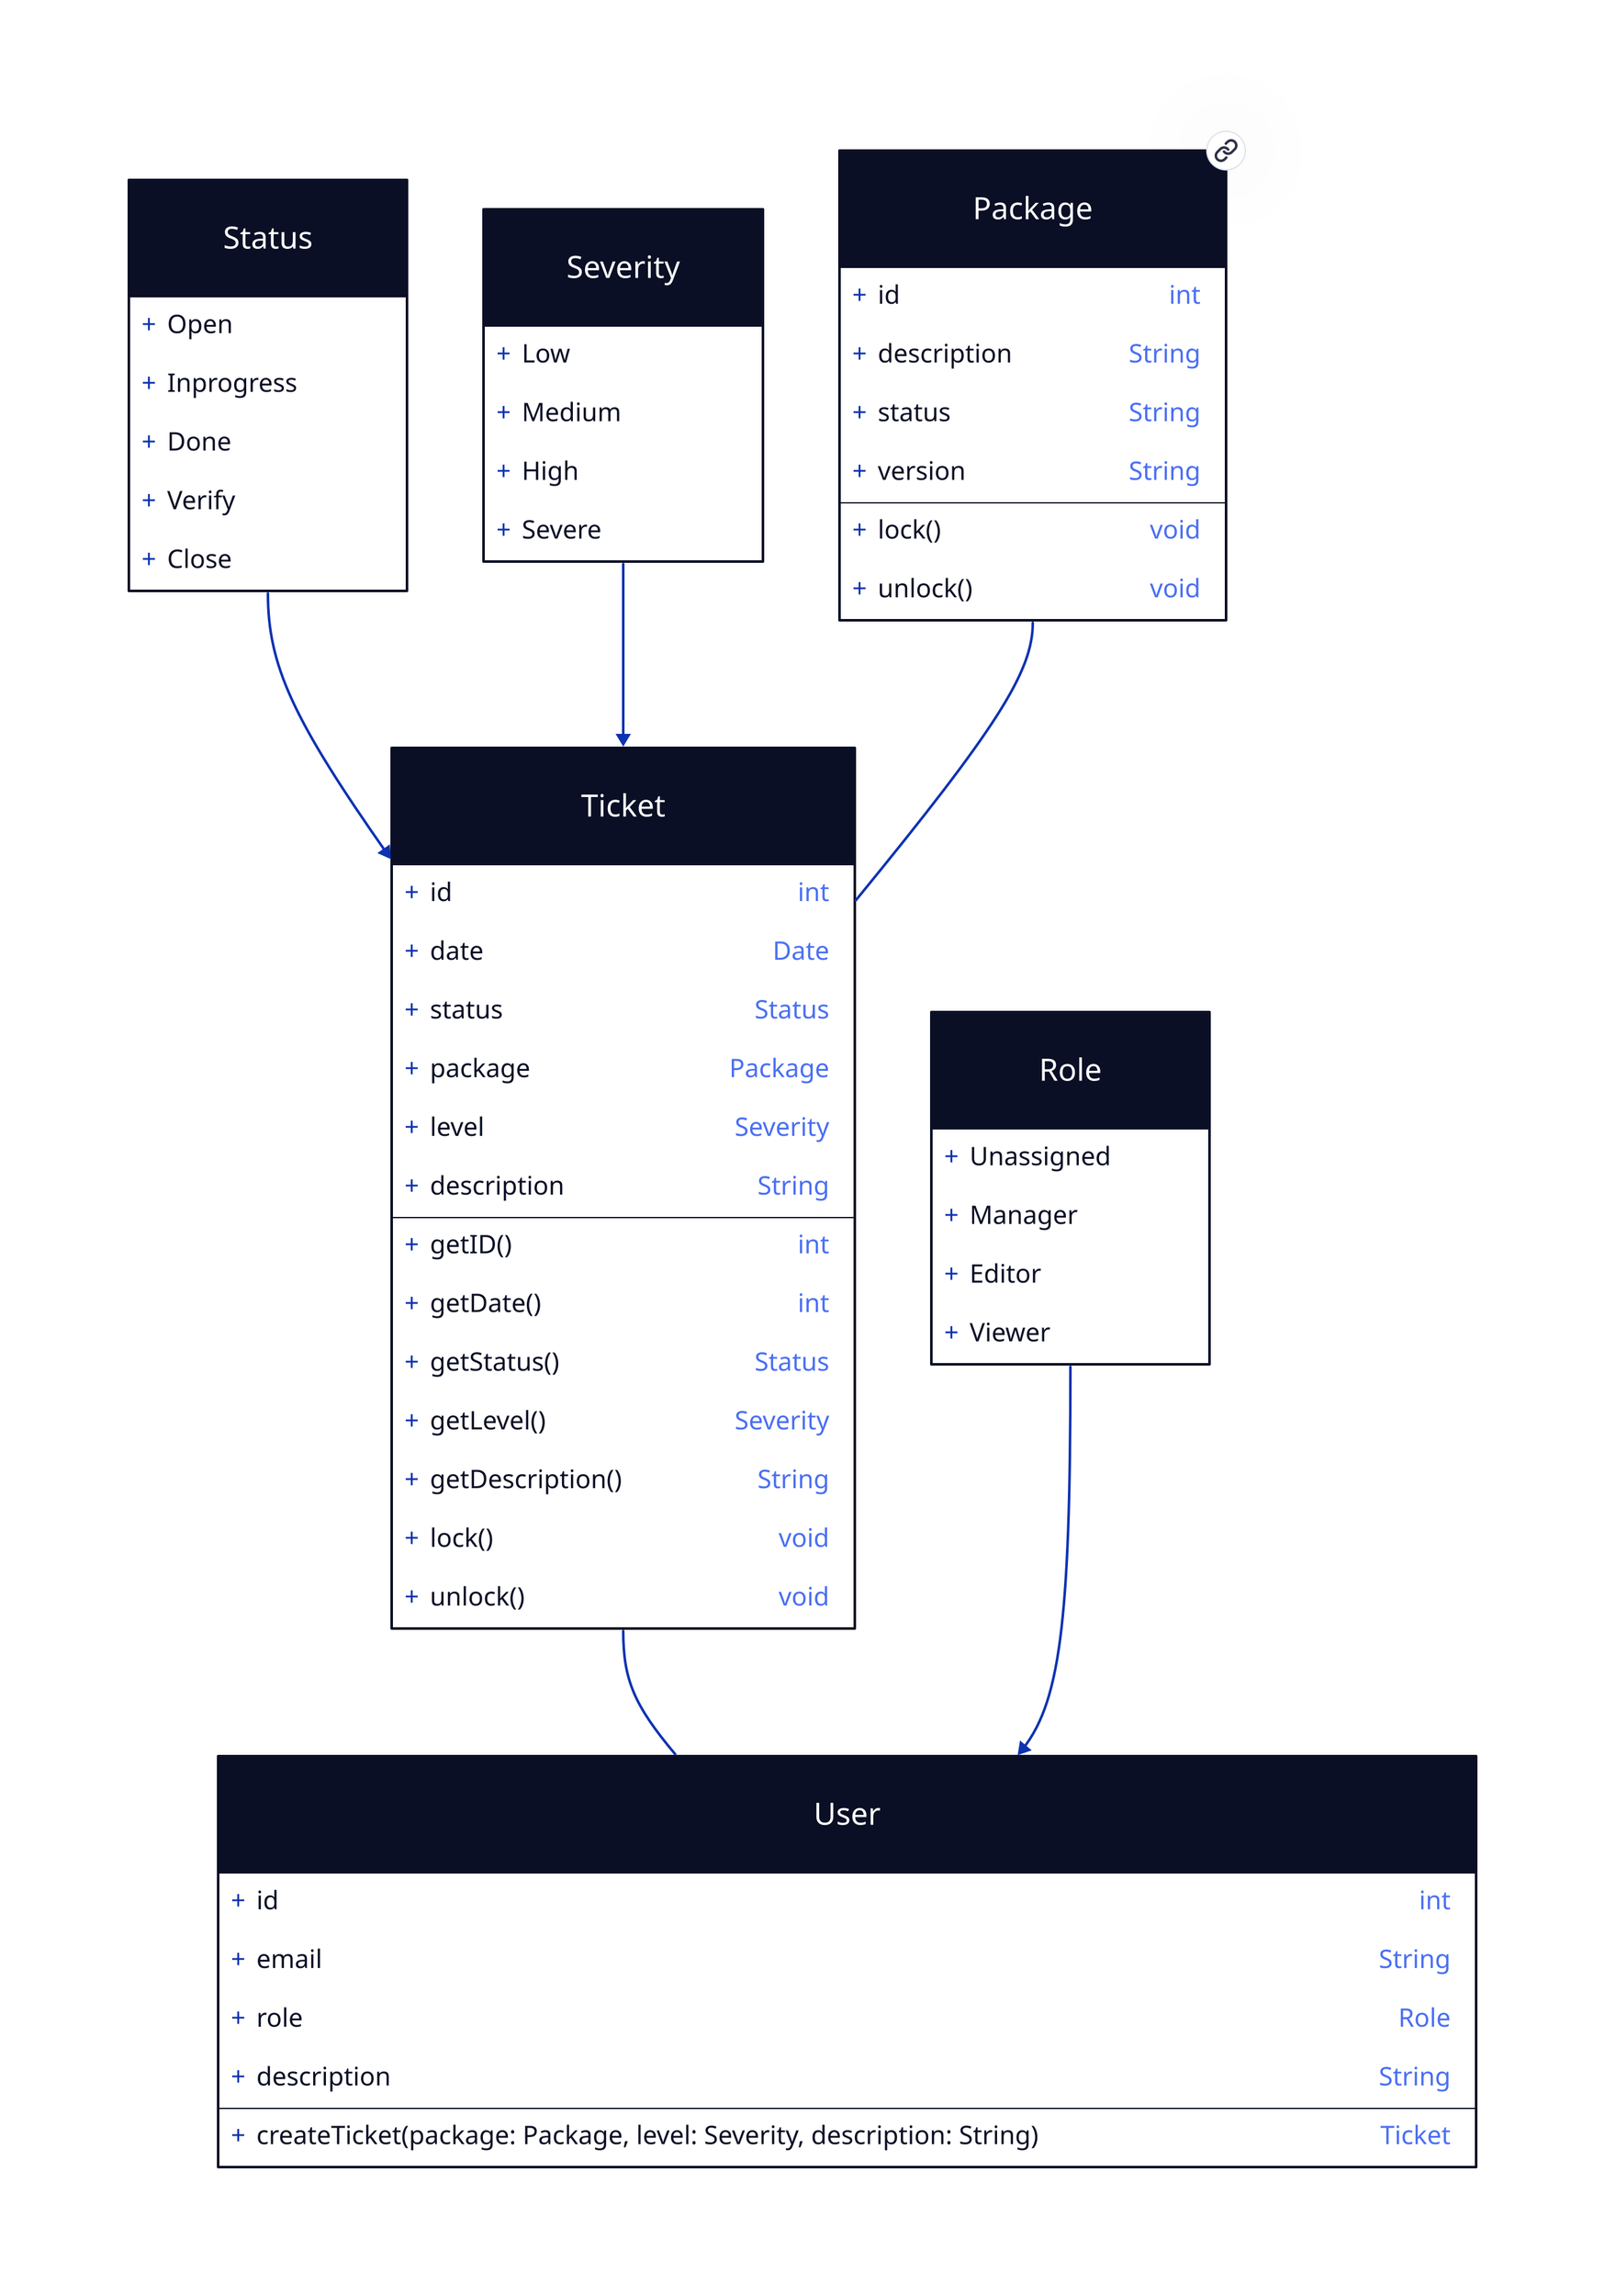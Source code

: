 Ticket: {
  shape: class

  id: int
  date: Date
  status: Status
  package: Package
  level: Severity
  description: String

  getID(): int
  getDate(): int
  getStatus(): Status
  getLevel(): Severity
  getDescription(): String
  lock(): void
  unlock(): void
}

User: {
  shape: class

  id: int
  email: String
  role: Role
  description: String

  createTicket(package\: Package, level\: Severity, description\: String): Ticket
}

Status: {
  shape: class

  Open
  Inprogress
  Done
  Verify
  Close
}

Severity: {
  shape: class

  Low
  Medium
  High
  Severe
}

Package: {
  shape: class

  id: int
  link: String
  description: String
  status: String
  version: String
  lock(): void
  unlock(): void
}

Role: {
  shape: class

  Unassigned
  Manager
  Editor
  Viewer
}

Status -> Ticket
Severity -> Ticket
Ticket -- User
Package -- Ticket
Role -> User
